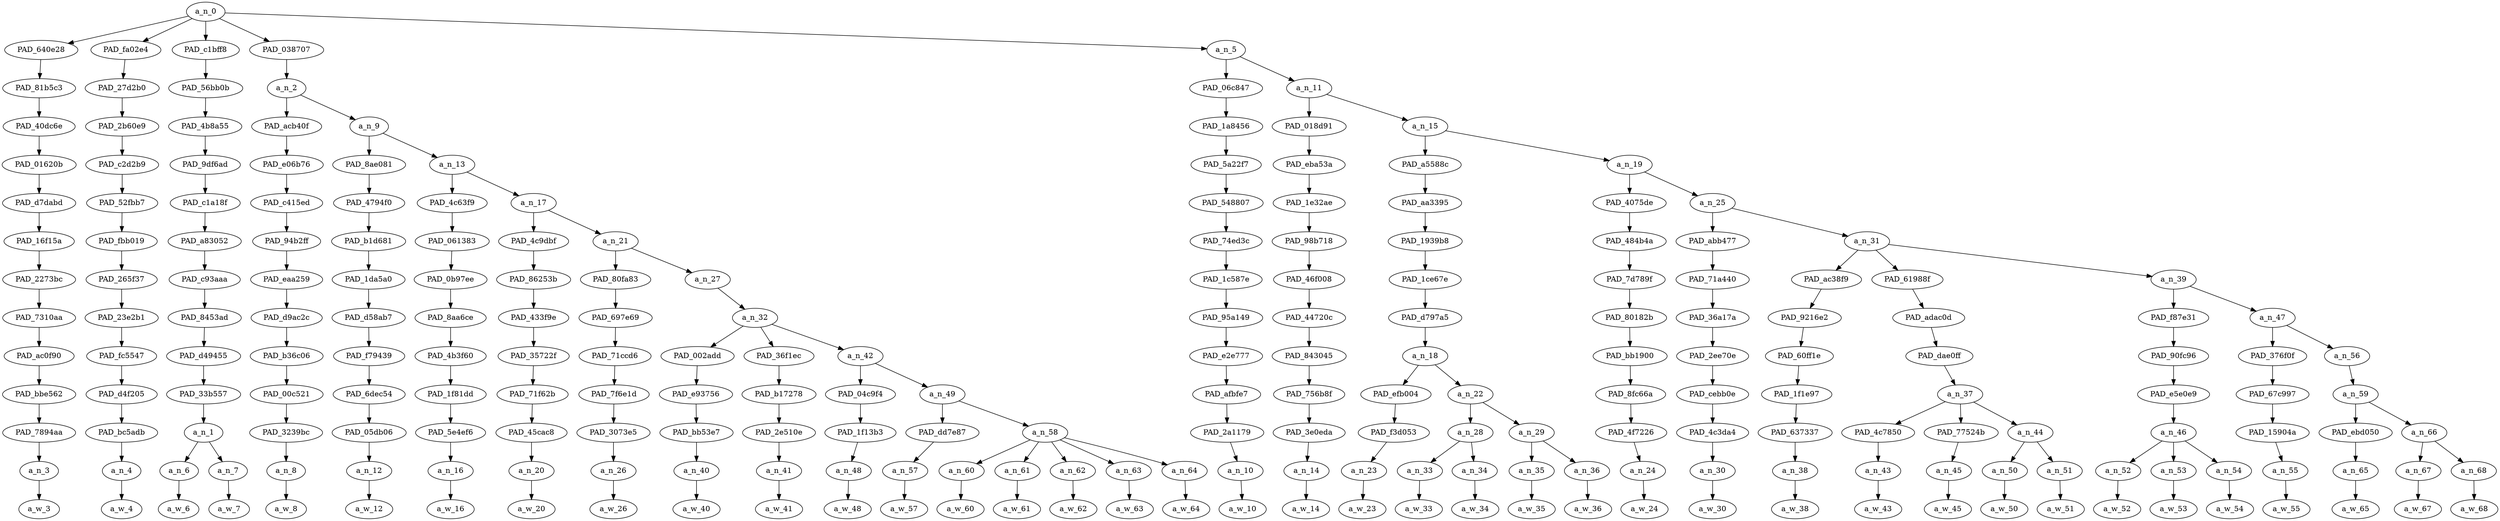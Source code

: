 strict digraph "" {
	a_n_0	[div_dir=-1,
		index=0,
		level=13,
		pos="11.292057291666667,13!",
		text_span="[0, 1, 2, 3, 4, 5, 6, 7, 8, 9, 10, 11, 12, 13, 14, 15, 16, 17, 18, 19, 20, 21, 22, 23, 24, 25, 26, 27, 28, 29, 30, 31, 32, 33, 34, \
35, 36, 37, 38]",
		value=0.99999999];
	PAD_640e28	[div_dir=-1,
		index=2,
		level=12,
		pos="16.0,12!",
		text_span="[16]",
		value=0.01370353];
	a_n_0 -> PAD_640e28;
	PAD_fa02e4	[div_dir=1,
		index=3,
		level=12,
		pos="17.0,12!",
		text_span="[17]",
		value=0.01139956];
	a_n_0 -> PAD_fa02e4;
	PAD_c1bff8	[div_dir=-1,
		index=0,
		level=12,
		pos="0.5,12!",
		text_span="[0, 1]",
		value=0.07426420];
	a_n_0 -> PAD_c1bff8;
	PAD_038707	[div_dir=1,
		index=1,
		level=12,
		pos="3.013020833333333,12!",
		text_span="[2, 3, 4, 5, 6, 7, 8, 9, 10, 11, 12, 13, 14, 15]",
		value=0.31840008];
	a_n_0 -> PAD_038707;
	a_n_5	[div_dir=1,
		index=4,
		level=12,
		pos="19.947265625,12!",
		text_span="[18, 19, 20, 21, 22, 23, 24, 25, 26, 27, 28, 29, 30, 31, 32, 33, 34, 35, 36, 37, 38]",
		value=0.58218072];
	a_n_0 -> a_n_5;
	PAD_81b5c3	[div_dir=-1,
		index=2,
		level=11,
		pos="16.0,11!",
		text_span="[16]",
		value=0.01370353];
	PAD_640e28 -> PAD_81b5c3;
	PAD_40dc6e	[div_dir=-1,
		index=3,
		level=10,
		pos="16.0,10!",
		text_span="[16]",
		value=0.01370353];
	PAD_81b5c3 -> PAD_40dc6e;
	PAD_01620b	[div_dir=-1,
		index=4,
		level=9,
		pos="16.0,9!",
		text_span="[16]",
		value=0.01370353];
	PAD_40dc6e -> PAD_01620b;
	PAD_d7dabd	[div_dir=-1,
		index=5,
		level=8,
		pos="16.0,8!",
		text_span="[16]",
		value=0.01370353];
	PAD_01620b -> PAD_d7dabd;
	PAD_16f15a	[div_dir=-1,
		index=6,
		level=7,
		pos="16.0,7!",
		text_span="[16]",
		value=0.01370353];
	PAD_d7dabd -> PAD_16f15a;
	PAD_2273bc	[div_dir=-1,
		index=7,
		level=6,
		pos="16.0,6!",
		text_span="[16]",
		value=0.01370353];
	PAD_16f15a -> PAD_2273bc;
	PAD_7310aa	[div_dir=-1,
		index=7,
		level=5,
		pos="16.0,5!",
		text_span="[16]",
		value=0.01370353];
	PAD_2273bc -> PAD_7310aa;
	PAD_ac0f90	[div_dir=-1,
		index=9,
		level=4,
		pos="16.0,4!",
		text_span="[16]",
		value=0.01370353];
	PAD_7310aa -> PAD_ac0f90;
	PAD_bbe562	[div_dir=-1,
		index=10,
		level=3,
		pos="16.0,3!",
		text_span="[16]",
		value=0.01370353];
	PAD_ac0f90 -> PAD_bbe562;
	PAD_7894aa	[div_dir=-1,
		index=11,
		level=2,
		pos="16.0,2!",
		text_span="[16]",
		value=0.01370353];
	PAD_bbe562 -> PAD_7894aa;
	a_n_3	[div_dir=-1,
		index=16,
		level=1,
		pos="16.0,1!",
		text_span="[16]",
		value=0.01370353];
	PAD_7894aa -> a_n_3;
	a_w_3	[div_dir=0,
		index=16,
		level=0,
		pos="16,0!",
		text_span="[16]",
		value=we];
	a_n_3 -> a_w_3;
	PAD_27d2b0	[div_dir=1,
		index=3,
		level=11,
		pos="17.0,11!",
		text_span="[17]",
		value=0.01139956];
	PAD_fa02e4 -> PAD_27d2b0;
	PAD_2b60e9	[div_dir=1,
		index=4,
		level=10,
		pos="17.0,10!",
		text_span="[17]",
		value=0.01139956];
	PAD_27d2b0 -> PAD_2b60e9;
	PAD_c2d2b9	[div_dir=1,
		index=5,
		level=9,
		pos="17.0,9!",
		text_span="[17]",
		value=0.01139956];
	PAD_2b60e9 -> PAD_c2d2b9;
	PAD_52fbb7	[div_dir=1,
		index=6,
		level=8,
		pos="17.0,8!",
		text_span="[17]",
		value=0.01139956];
	PAD_c2d2b9 -> PAD_52fbb7;
	PAD_fbb019	[div_dir=1,
		index=7,
		level=7,
		pos="17.0,7!",
		text_span="[17]",
		value=0.01139956];
	PAD_52fbb7 -> PAD_fbb019;
	PAD_265f37	[div_dir=1,
		index=8,
		level=6,
		pos="17.0,6!",
		text_span="[17]",
		value=0.01139956];
	PAD_fbb019 -> PAD_265f37;
	PAD_23e2b1	[div_dir=1,
		index=8,
		level=5,
		pos="17.0,5!",
		text_span="[17]",
		value=0.01139956];
	PAD_265f37 -> PAD_23e2b1;
	PAD_fc5547	[div_dir=1,
		index=10,
		level=4,
		pos="17.0,4!",
		text_span="[17]",
		value=0.01139956];
	PAD_23e2b1 -> PAD_fc5547;
	PAD_d4f205	[div_dir=1,
		index=11,
		level=3,
		pos="17.0,3!",
		text_span="[17]",
		value=0.01139956];
	PAD_fc5547 -> PAD_d4f205;
	PAD_bc5adb	[div_dir=1,
		index=12,
		level=2,
		pos="17.0,2!",
		text_span="[17]",
		value=0.01139956];
	PAD_d4f205 -> PAD_bc5adb;
	a_n_4	[div_dir=1,
		index=17,
		level=1,
		pos="17.0,1!",
		text_span="[17]",
		value=0.01139956];
	PAD_bc5adb -> a_n_4;
	a_w_4	[div_dir=0,
		index=17,
		level=0,
		pos="17,0!",
		text_span="[17]",
		value=already];
	a_n_4 -> a_w_4;
	PAD_56bb0b	[div_dir=-1,
		index=0,
		level=11,
		pos="0.5,11!",
		text_span="[0, 1]",
		value=0.07426420];
	PAD_c1bff8 -> PAD_56bb0b;
	PAD_4b8a55	[div_dir=-1,
		index=0,
		level=10,
		pos="0.5,10!",
		text_span="[0, 1]",
		value=0.07426420];
	PAD_56bb0b -> PAD_4b8a55;
	PAD_9df6ad	[div_dir=-1,
		index=0,
		level=9,
		pos="0.5,9!",
		text_span="[0, 1]",
		value=0.07426420];
	PAD_4b8a55 -> PAD_9df6ad;
	PAD_c1a18f	[div_dir=-1,
		index=0,
		level=8,
		pos="0.5,8!",
		text_span="[0, 1]",
		value=0.07426420];
	PAD_9df6ad -> PAD_c1a18f;
	PAD_a83052	[div_dir=-1,
		index=0,
		level=7,
		pos="0.5,7!",
		text_span="[0, 1]",
		value=0.07426420];
	PAD_c1a18f -> PAD_a83052;
	PAD_c93aaa	[div_dir=-1,
		index=0,
		level=6,
		pos="0.5,6!",
		text_span="[0, 1]",
		value=0.07426420];
	PAD_a83052 -> PAD_c93aaa;
	PAD_8453ad	[div_dir=-1,
		index=0,
		level=5,
		pos="0.5,5!",
		text_span="[0, 1]",
		value=0.07426420];
	PAD_c93aaa -> PAD_8453ad;
	PAD_d49455	[div_dir=-1,
		index=0,
		level=4,
		pos="0.5,4!",
		text_span="[0, 1]",
		value=0.07426420];
	PAD_8453ad -> PAD_d49455;
	PAD_33b557	[div_dir=-1,
		index=0,
		level=3,
		pos="0.5,3!",
		text_span="[0, 1]",
		value=0.07426420];
	PAD_d49455 -> PAD_33b557;
	a_n_1	[div_dir=-1,
		index=0,
		level=2,
		pos="0.5,2!",
		text_span="[0, 1]",
		value=0.07426420];
	PAD_33b557 -> a_n_1;
	a_n_6	[div_dir=-1,
		index=0,
		level=1,
		pos="0.0,1!",
		text_span="[0]",
		value=0.05211908];
	a_n_1 -> a_n_6;
	a_n_7	[div_dir=-1,
		index=1,
		level=1,
		pos="1.0,1!",
		text_span="[1]",
		value=0.02170275];
	a_n_1 -> a_n_7;
	a_w_6	[div_dir=0,
		index=0,
		level=0,
		pos="0,0!",
		text_span="[0]",
		value=ideally];
	a_n_6 -> a_w_6;
	a_w_7	[div_dir=0,
		index=1,
		level=0,
		pos="1,0!",
		text_span="[1]",
		value=yes];
	a_n_7 -> a_w_7;
	a_n_2	[div_dir=1,
		index=1,
		level=11,
		pos="3.013020833333333,11!",
		text_span="[2, 3, 4, 5, 6, 7, 8, 9, 10, 11, 12, 13, 14, 15]",
		value=0.31840008];
	PAD_038707 -> a_n_2;
	PAD_acb40f	[div_dir=1,
		index=1,
		level=10,
		pos="2.0,10!",
		text_span="[2]",
		value=0.01421854];
	a_n_2 -> PAD_acb40f;
	a_n_9	[div_dir=1,
		index=2,
		level=10,
		pos="4.026041666666666,10!",
		text_span="[3, 4, 5, 6, 7, 8, 9, 10, 11, 12, 13, 14, 15]",
		value=0.30413963];
	a_n_2 -> a_n_9;
	PAD_e06b76	[div_dir=1,
		index=1,
		level=9,
		pos="2.0,9!",
		text_span="[2]",
		value=0.01421854];
	PAD_acb40f -> PAD_e06b76;
	PAD_c415ed	[div_dir=1,
		index=1,
		level=8,
		pos="2.0,8!",
		text_span="[2]",
		value=0.01421854];
	PAD_e06b76 -> PAD_c415ed;
	PAD_94b2ff	[div_dir=1,
		index=1,
		level=7,
		pos="2.0,7!",
		text_span="[2]",
		value=0.01421854];
	PAD_c415ed -> PAD_94b2ff;
	PAD_eaa259	[div_dir=1,
		index=1,
		level=6,
		pos="2.0,6!",
		text_span="[2]",
		value=0.01421854];
	PAD_94b2ff -> PAD_eaa259;
	PAD_d9ac2c	[div_dir=1,
		index=1,
		level=5,
		pos="2.0,5!",
		text_span="[2]",
		value=0.01421854];
	PAD_eaa259 -> PAD_d9ac2c;
	PAD_b36c06	[div_dir=1,
		index=1,
		level=4,
		pos="2.0,4!",
		text_span="[2]",
		value=0.01421854];
	PAD_d9ac2c -> PAD_b36c06;
	PAD_00c521	[div_dir=1,
		index=1,
		level=3,
		pos="2.0,3!",
		text_span="[2]",
		value=0.01421854];
	PAD_b36c06 -> PAD_00c521;
	PAD_3239bc	[div_dir=1,
		index=1,
		level=2,
		pos="2.0,2!",
		text_span="[2]",
		value=0.01421854];
	PAD_00c521 -> PAD_3239bc;
	a_n_8	[div_dir=1,
		index=2,
		level=1,
		pos="2.0,1!",
		text_span="[2]",
		value=0.01421854];
	PAD_3239bc -> a_n_8;
	a_w_8	[div_dir=0,
		index=2,
		level=0,
		pos="2,0!",
		text_span="[2]",
		value=when];
	a_n_8 -> a_w_8;
	PAD_8ae081	[div_dir=1,
		index=2,
		level=9,
		pos="3.0,9!",
		text_span="[3]",
		value=0.01481984];
	a_n_9 -> PAD_8ae081;
	a_n_13	[div_dir=1,
		index=3,
		level=9,
		pos="5.052083333333333,9!",
		text_span="[4, 5, 6, 7, 8, 9, 10, 11, 12, 13, 14, 15]",
		value=0.28929173];
	a_n_9 -> a_n_13;
	PAD_4794f0	[div_dir=1,
		index=2,
		level=8,
		pos="3.0,8!",
		text_span="[3]",
		value=0.01481984];
	PAD_8ae081 -> PAD_4794f0;
	PAD_b1d681	[div_dir=1,
		index=2,
		level=7,
		pos="3.0,7!",
		text_span="[3]",
		value=0.01481984];
	PAD_4794f0 -> PAD_b1d681;
	PAD_1da5a0	[div_dir=1,
		index=2,
		level=6,
		pos="3.0,6!",
		text_span="[3]",
		value=0.01481984];
	PAD_b1d681 -> PAD_1da5a0;
	PAD_d58ab7	[div_dir=1,
		index=2,
		level=5,
		pos="3.0,5!",
		text_span="[3]",
		value=0.01481984];
	PAD_1da5a0 -> PAD_d58ab7;
	PAD_f79439	[div_dir=1,
		index=2,
		level=4,
		pos="3.0,4!",
		text_span="[3]",
		value=0.01481984];
	PAD_d58ab7 -> PAD_f79439;
	PAD_6dec54	[div_dir=1,
		index=2,
		level=3,
		pos="3.0,3!",
		text_span="[3]",
		value=0.01481984];
	PAD_f79439 -> PAD_6dec54;
	PAD_05db06	[div_dir=1,
		index=2,
		level=2,
		pos="3.0,2!",
		text_span="[3]",
		value=0.01481984];
	PAD_6dec54 -> PAD_05db06;
	a_n_12	[div_dir=1,
		index=3,
		level=1,
		pos="3.0,1!",
		text_span="[3]",
		value=0.01481984];
	PAD_05db06 -> a_n_12;
	a_w_12	[div_dir=0,
		index=3,
		level=0,
		pos="3,0!",
		text_span="[3]",
		value=push];
	a_n_12 -> a_w_12;
	PAD_4c63f9	[div_dir=1,
		index=3,
		level=8,
		pos="4.0,8!",
		text_span="[4]",
		value=0.01134712];
	a_n_13 -> PAD_4c63f9;
	a_n_17	[div_dir=1,
		index=4,
		level=8,
		pos="6.104166666666666,8!",
		text_span="[5, 6, 7, 8, 9, 10, 11, 12, 13, 14, 15]",
		value=0.27792259];
	a_n_13 -> a_n_17;
	PAD_061383	[div_dir=1,
		index=3,
		level=7,
		pos="4.0,7!",
		text_span="[4]",
		value=0.01134712];
	PAD_4c63f9 -> PAD_061383;
	PAD_0b97ee	[div_dir=1,
		index=3,
		level=6,
		pos="4.0,6!",
		text_span="[4]",
		value=0.01134712];
	PAD_061383 -> PAD_0b97ee;
	PAD_8aa6ce	[div_dir=1,
		index=3,
		level=5,
		pos="4.0,5!",
		text_span="[4]",
		value=0.01134712];
	PAD_0b97ee -> PAD_8aa6ce;
	PAD_4b3f60	[div_dir=1,
		index=3,
		level=4,
		pos="4.0,4!",
		text_span="[4]",
		value=0.01134712];
	PAD_8aa6ce -> PAD_4b3f60;
	PAD_1f81dd	[div_dir=1,
		index=3,
		level=3,
		pos="4.0,3!",
		text_span="[4]",
		value=0.01134712];
	PAD_4b3f60 -> PAD_1f81dd;
	PAD_5e4ef6	[div_dir=1,
		index=3,
		level=2,
		pos="4.0,2!",
		text_span="[4]",
		value=0.01134712];
	PAD_1f81dd -> PAD_5e4ef6;
	a_n_16	[div_dir=1,
		index=4,
		level=1,
		pos="4.0,1!",
		text_span="[4]",
		value=0.01134712];
	PAD_5e4ef6 -> a_n_16;
	a_w_16	[div_dir=0,
		index=4,
		level=0,
		pos="4,0!",
		text_span="[4]",
		value=comes];
	a_n_16 -> a_w_16;
	PAD_4c9dbf	[div_dir=1,
		index=4,
		level=7,
		pos="5.0,7!",
		text_span="[5]",
		value=0.01135959];
	a_n_17 -> PAD_4c9dbf;
	a_n_21	[div_dir=1,
		index=5,
		level=7,
		pos="7.208333333333333,7!",
		text_span="[6, 7, 8, 9, 10, 11, 12, 13, 14, 15]",
		value=0.26655761];
	a_n_17 -> a_n_21;
	PAD_86253b	[div_dir=1,
		index=4,
		level=6,
		pos="5.0,6!",
		text_span="[5]",
		value=0.01135959];
	PAD_4c9dbf -> PAD_86253b;
	PAD_433f9e	[div_dir=1,
		index=4,
		level=5,
		pos="5.0,5!",
		text_span="[5]",
		value=0.01135959];
	PAD_86253b -> PAD_433f9e;
	PAD_35722f	[div_dir=1,
		index=4,
		level=4,
		pos="5.0,4!",
		text_span="[5]",
		value=0.01135959];
	PAD_433f9e -> PAD_35722f;
	PAD_71f62b	[div_dir=1,
		index=4,
		level=3,
		pos="5.0,3!",
		text_span="[5]",
		value=0.01135959];
	PAD_35722f -> PAD_71f62b;
	PAD_45cac8	[div_dir=1,
		index=4,
		level=2,
		pos="5.0,2!",
		text_span="[5]",
		value=0.01135959];
	PAD_71f62b -> PAD_45cac8;
	a_n_20	[div_dir=1,
		index=5,
		level=1,
		pos="5.0,1!",
		text_span="[5]",
		value=0.01135959];
	PAD_45cac8 -> a_n_20;
	a_w_20	[div_dir=0,
		index=5,
		level=0,
		pos="5,0!",
		text_span="[5]",
		value=to];
	a_n_20 -> a_w_20;
	PAD_80fa83	[div_dir=-1,
		index=5,
		level=6,
		pos="6.0,6!",
		text_span="[6]",
		value=0.02240316];
	a_n_21 -> PAD_80fa83;
	a_n_27	[div_dir=1,
		index=6,
		level=6,
		pos="8.416666666666666,6!",
		text_span="[7, 8, 9, 10, 11, 12, 13, 14, 15]",
		value=0.24415142];
	a_n_21 -> a_n_27;
	PAD_697e69	[div_dir=-1,
		index=5,
		level=5,
		pos="6.0,5!",
		text_span="[6]",
		value=0.02240316];
	PAD_80fa83 -> PAD_697e69;
	PAD_71ccd6	[div_dir=-1,
		index=5,
		level=4,
		pos="6.0,4!",
		text_span="[6]",
		value=0.02240316];
	PAD_697e69 -> PAD_71ccd6;
	PAD_7f6e1d	[div_dir=-1,
		index=5,
		level=3,
		pos="6.0,3!",
		text_span="[6]",
		value=0.02240316];
	PAD_71ccd6 -> PAD_7f6e1d;
	PAD_3073e5	[div_dir=-1,
		index=5,
		level=2,
		pos="6.0,2!",
		text_span="[6]",
		value=0.02240316];
	PAD_7f6e1d -> PAD_3073e5;
	a_n_26	[div_dir=-1,
		index=6,
		level=1,
		pos="6.0,1!",
		text_span="[6]",
		value=0.02240316];
	PAD_3073e5 -> a_n_26;
	a_w_26	[div_dir=0,
		index=6,
		level=0,
		pos="6,0!",
		text_span="[6]",
		value=shove];
	a_n_26 -> a_w_26;
	a_n_32	[div_dir=1,
		index=6,
		level=5,
		pos="8.416666666666666,5!",
		text_span="[7, 8, 9, 10, 11, 12, 13, 14, 15]",
		value=0.24414542];
	a_n_27 -> a_n_32;
	PAD_002add	[div_dir=1,
		index=6,
		level=4,
		pos="7.0,4!",
		text_span="[7]",
		value=0.02669686];
	a_n_32 -> PAD_002add;
	PAD_36f1ec	[div_dir=-1,
		index=7,
		level=4,
		pos="8.0,4!",
		text_span="[8]",
		value=0.02067108];
	a_n_32 -> PAD_36f1ec;
	a_n_42	[div_dir=-1,
		index=8,
		level=4,
		pos="10.25,4!",
		text_span="[9, 10, 11, 12, 13, 14, 15]",
		value=0.19677148];
	a_n_32 -> a_n_42;
	PAD_e93756	[div_dir=1,
		index=6,
		level=3,
		pos="7.0,3!",
		text_span="[7]",
		value=0.02669686];
	PAD_002add -> PAD_e93756;
	PAD_bb53e7	[div_dir=1,
		index=6,
		level=2,
		pos="7.0,2!",
		text_span="[7]",
		value=0.02669686];
	PAD_e93756 -> PAD_bb53e7;
	a_n_40	[div_dir=1,
		index=7,
		level=1,
		pos="7.0,1!",
		text_span="[7]",
		value=0.02669686];
	PAD_bb53e7 -> a_n_40;
	a_w_40	[div_dir=0,
		index=7,
		level=0,
		pos="7,0!",
		text_span="[7]",
		value=id];
	a_n_40 -> a_w_40;
	PAD_b17278	[div_dir=-1,
		index=7,
		level=3,
		pos="8.0,3!",
		text_span="[8]",
		value=0.02067108];
	PAD_36f1ec -> PAD_b17278;
	PAD_2e510e	[div_dir=-1,
		index=7,
		level=2,
		pos="8.0,2!",
		text_span="[8]",
		value=0.02067108];
	PAD_b17278 -> PAD_2e510e;
	a_n_41	[div_dir=-1,
		index=8,
		level=1,
		pos="8.0,1!",
		text_span="[8]",
		value=0.02067108];
	PAD_2e510e -> a_n_41;
	a_w_41	[div_dir=0,
		index=8,
		level=0,
		pos="8,0!",
		text_span="[8]",
		value=rather];
	a_n_41 -> a_w_41;
	PAD_04c9f4	[div_dir=-1,
		index=8,
		level=3,
		pos="9.0,3!",
		text_span="[9]",
		value=0.02680622];
	a_n_42 -> PAD_04c9f4;
	a_n_49	[div_dir=1,
		index=9,
		level=3,
		pos="11.5,3!",
		text_span="[10, 11, 12, 13, 14, 15]",
		value=0.16994907];
	a_n_42 -> a_n_49;
	PAD_1f13b3	[div_dir=-1,
		index=8,
		level=2,
		pos="9.0,2!",
		text_span="[9]",
		value=0.02680622];
	PAD_04c9f4 -> PAD_1f13b3;
	a_n_48	[div_dir=-1,
		index=9,
		level=1,
		pos="9.0,1!",
		text_span="[9]",
		value=0.02680622];
	PAD_1f13b3 -> a_n_48;
	a_w_48	[div_dir=0,
		index=9,
		level=0,
		pos="9,0!",
		text_span="[9]",
		value=live];
	a_n_48 -> a_w_48;
	PAD_dd7e87	[div_dir=-1,
		index=9,
		level=2,
		pos="10.0,2!",
		text_span="[10]",
		value=0.01237626];
	a_n_49 -> PAD_dd7e87;
	a_n_58	[div_dir=1,
		index=10,
		level=2,
		pos="13.0,2!",
		text_span="[11, 12, 13, 14, 15]",
		value=0.15755033];
	a_n_49 -> a_n_58;
	a_n_57	[div_dir=-1,
		index=10,
		level=1,
		pos="10.0,1!",
		text_span="[10]",
		value=0.01237626];
	PAD_dd7e87 -> a_n_57;
	a_w_57	[div_dir=0,
		index=10,
		level=0,
		pos="10,0!",
		text_span="[10]",
		value=in];
	a_n_57 -> a_w_57;
	a_n_60	[div_dir=-1,
		index=11,
		level=1,
		pos="11.0,1!",
		text_span="[11]",
		value=0.01608822];
	a_n_58 -> a_n_60;
	a_n_61	[div_dir=1,
		index=12,
		level=1,
		pos="12.0,1!",
		text_span="[12]",
		value=0.04888466];
	a_n_58 -> a_n_61;
	a_n_62	[div_dir=-1,
		index=13,
		level=1,
		pos="13.0,1!",
		text_span="[13]",
		value=0.03948303];
	a_n_58 -> a_n_62;
	a_n_63	[div_dir=1,
		index=14,
		level=1,
		pos="14.0,1!",
		text_span="[14]",
		value=0.02982715];
	a_n_58 -> a_n_63;
	a_n_64	[div_dir=-1,
		index=15,
		level=1,
		pos="15.0,1!",
		text_span="[15]",
		value=0.02323857];
	a_n_58 -> a_n_64;
	a_w_60	[div_dir=0,
		index=11,
		level=0,
		pos="11,0!",
		text_span="[11]",
		value=a];
	a_n_60 -> a_w_60;
	a_w_61	[div_dir=0,
		index=12,
		level=0,
		pos="12,0!",
		text_span="[12]",
		value=white];
	a_n_61 -> a_w_61;
	a_w_62	[div_dir=0,
		index=13,
		level=0,
		pos="13,0!",
		text_span="[13]",
		value=run];
	a_n_62 -> a_w_62;
	a_w_63	[div_dir=0,
		index=14,
		level=0,
		pos="14,0!",
		text_span="[14]",
		value=city];
	a_n_63 -> a_w_63;
	a_w_64	[div_dir=0,
		index=15,
		level=0,
		pos="15,0!",
		text_span="[15]",
		value=country];
	a_n_64 -> a_w_64;
	PAD_06c847	[div_dir=1,
		index=4,
		level=11,
		pos="18.0,11!",
		text_span="[18]",
		value=0.00984847];
	a_n_5 -> PAD_06c847;
	a_n_11	[div_dir=1,
		index=5,
		level=11,
		pos="21.89453125,11!",
		text_span="[19, 20, 21, 22, 23, 24, 25, 26, 27, 28, 29, 30, 31, 32, 33, 34, 35, 36, 37, 38]",
		value=0.57230489];
	a_n_5 -> a_n_11;
	PAD_1a8456	[div_dir=1,
		index=5,
		level=10,
		pos="18.0,10!",
		text_span="[18]",
		value=0.00984847];
	PAD_06c847 -> PAD_1a8456;
	PAD_5a22f7	[div_dir=1,
		index=6,
		level=9,
		pos="18.0,9!",
		text_span="[18]",
		value=0.00984847];
	PAD_1a8456 -> PAD_5a22f7;
	PAD_548807	[div_dir=1,
		index=7,
		level=8,
		pos="18.0,8!",
		text_span="[18]",
		value=0.00984847];
	PAD_5a22f7 -> PAD_548807;
	PAD_74ed3c	[div_dir=1,
		index=8,
		level=7,
		pos="18.0,7!",
		text_span="[18]",
		value=0.00984847];
	PAD_548807 -> PAD_74ed3c;
	PAD_1c587e	[div_dir=1,
		index=9,
		level=6,
		pos="18.0,6!",
		text_span="[18]",
		value=0.00984847];
	PAD_74ed3c -> PAD_1c587e;
	PAD_95a149	[div_dir=1,
		index=9,
		level=5,
		pos="18.0,5!",
		text_span="[18]",
		value=0.00984847];
	PAD_1c587e -> PAD_95a149;
	PAD_e2e777	[div_dir=1,
		index=11,
		level=4,
		pos="18.0,4!",
		text_span="[18]",
		value=0.00984847];
	PAD_95a149 -> PAD_e2e777;
	PAD_afbfe7	[div_dir=1,
		index=12,
		level=3,
		pos="18.0,3!",
		text_span="[18]",
		value=0.00984847];
	PAD_e2e777 -> PAD_afbfe7;
	PAD_2a1179	[div_dir=1,
		index=13,
		level=2,
		pos="18.0,2!",
		text_span="[18]",
		value=0.00984847];
	PAD_afbfe7 -> PAD_2a1179;
	a_n_10	[div_dir=1,
		index=18,
		level=1,
		pos="18.0,1!",
		text_span="[18]",
		value=0.00984847];
	PAD_2a1179 -> a_n_10;
	a_w_10	[div_dir=0,
		index=18,
		level=0,
		pos="18,0!",
		text_span="[18]",
		value=know];
	a_n_10 -> a_w_10;
	PAD_018d91	[div_dir=-1,
		index=6,
		level=10,
		pos="19.0,10!",
		text_span="[19]",
		value=0.01416984];
	a_n_11 -> PAD_018d91;
	a_n_15	[div_dir=1,
		index=7,
		level=10,
		pos="24.7890625,10!",
		text_span="[20, 21, 22, 23, 24, 25, 26, 27, 28, 29, 30, 31, 32, 33, 34, 35, 36, 37, 38]",
		value=0.55810744];
	a_n_11 -> a_n_15;
	PAD_eba53a	[div_dir=-1,
		index=7,
		level=9,
		pos="19.0,9!",
		text_span="[19]",
		value=0.01416984];
	PAD_018d91 -> PAD_eba53a;
	PAD_1e32ae	[div_dir=-1,
		index=8,
		level=8,
		pos="19.0,8!",
		text_span="[19]",
		value=0.01416984];
	PAD_eba53a -> PAD_1e32ae;
	PAD_98b718	[div_dir=-1,
		index=9,
		level=7,
		pos="19.0,7!",
		text_span="[19]",
		value=0.01416984];
	PAD_1e32ae -> PAD_98b718;
	PAD_46f008	[div_dir=-1,
		index=10,
		level=6,
		pos="19.0,6!",
		text_span="[19]",
		value=0.01416984];
	PAD_98b718 -> PAD_46f008;
	PAD_44720c	[div_dir=-1,
		index=10,
		level=5,
		pos="19.0,5!",
		text_span="[19]",
		value=0.01416984];
	PAD_46f008 -> PAD_44720c;
	PAD_843045	[div_dir=-1,
		index=12,
		level=4,
		pos="19.0,4!",
		text_span="[19]",
		value=0.01416984];
	PAD_44720c -> PAD_843045;
	PAD_756b8f	[div_dir=-1,
		index=13,
		level=3,
		pos="19.0,3!",
		text_span="[19]",
		value=0.01416984];
	PAD_843045 -> PAD_756b8f;
	PAD_3e0eda	[div_dir=-1,
		index=14,
		level=2,
		pos="19.0,2!",
		text_span="[19]",
		value=0.01416984];
	PAD_756b8f -> PAD_3e0eda;
	a_n_14	[div_dir=-1,
		index=19,
		level=1,
		pos="19.0,1!",
		text_span="[19]",
		value=0.01416984];
	PAD_3e0eda -> a_n_14;
	a_w_14	[div_dir=0,
		index=19,
		level=0,
		pos="19,0!",
		text_span="[19]",
		value=what];
	a_n_14 -> a_w_14;
	PAD_a5588c	[div_dir=1,
		index=8,
		level=9,
		pos="22.75,9!",
		text_span="[20, 21, 22, 23, 24]",
		value=0.20617740];
	a_n_15 -> PAD_a5588c;
	a_n_19	[div_dir=1,
		index=9,
		level=9,
		pos="26.828125,9!",
		text_span="[25, 26, 27, 28, 29, 30, 31, 32, 33, 34, 35, 36, 37, 38]",
		value=0.35189473];
	a_n_15 -> a_n_19;
	PAD_aa3395	[div_dir=1,
		index=9,
		level=8,
		pos="22.75,8!",
		text_span="[20, 21, 22, 23, 24]",
		value=0.20617740];
	PAD_a5588c -> PAD_aa3395;
	PAD_1939b8	[div_dir=1,
		index=10,
		level=7,
		pos="22.75,7!",
		text_span="[20, 21, 22, 23, 24]",
		value=0.20617740];
	PAD_aa3395 -> PAD_1939b8;
	PAD_1ce67e	[div_dir=1,
		index=11,
		level=6,
		pos="22.75,6!",
		text_span="[20, 21, 22, 23, 24]",
		value=0.20617740];
	PAD_1939b8 -> PAD_1ce67e;
	PAD_d797a5	[div_dir=1,
		index=11,
		level=5,
		pos="22.75,5!",
		text_span="[20, 21, 22, 23, 24]",
		value=0.20617740];
	PAD_1ce67e -> PAD_d797a5;
	a_n_18	[div_dir=1,
		index=13,
		level=4,
		pos="22.75,4!",
		text_span="[20, 21, 22, 23, 24]",
		value=0.20617740];
	PAD_d797a5 -> a_n_18;
	PAD_efb004	[div_dir=1,
		index=15,
		level=3,
		pos="24.0,3!",
		text_span="[24]",
		value=0.03872730];
	a_n_18 -> PAD_efb004;
	a_n_22	[div_dir=1,
		index=14,
		level=3,
		pos="21.5,3!",
		text_span="[20, 21, 22, 23]",
		value=0.16738992];
	a_n_18 -> a_n_22;
	PAD_f3d053	[div_dir=1,
		index=17,
		level=2,
		pos="24.0,2!",
		text_span="[24]",
		value=0.03872730];
	PAD_efb004 -> PAD_f3d053;
	a_n_23	[div_dir=1,
		index=24,
		level=1,
		pos="24.0,1!",
		text_span="[24]",
		value=0.03872730];
	PAD_f3d053 -> a_n_23;
	a_w_23	[div_dir=0,
		index=24,
		level=0,
		pos="24,0!",
		text_span="[24]",
		value=scenario];
	a_n_23 -> a_w_23;
	a_n_28	[div_dir=1,
		index=15,
		level=2,
		pos="20.5,2!",
		text_span="[20, 21]",
		value=0.05433280];
	a_n_22 -> a_n_28;
	a_n_29	[div_dir=-1,
		index=16,
		level=2,
		pos="22.5,2!",
		text_span="[22, 23]",
		value=0.11305177];
	a_n_22 -> a_n_29;
	a_n_33	[div_dir=-1,
		index=20,
		level=1,
		pos="20.0,1!",
		text_span="[20]",
		value=0.01421025];
	a_n_28 -> a_n_33;
	a_n_34	[div_dir=1,
		index=21,
		level=1,
		pos="21.0,1!",
		text_span="[21]",
		value=0.04000688];
	a_n_28 -> a_n_34;
	a_w_33	[div_dir=0,
		index=20,
		level=0,
		pos="20,0!",
		text_span="[20]",
		value=a1];
	a_n_33 -> a_w_33;
	a_w_34	[div_dir=0,
		index=21,
		level=0,
		pos="21,0!",
		text_span="[21]",
		value=planet];
	a_n_34 -> a_w_34;
	a_n_35	[div_dir=1,
		index=22,
		level=1,
		pos="22.0,1!",
		text_span="[22]",
		value=0.02559558];
	a_n_29 -> a_n_35;
	a_n_36	[div_dir=-1,
		index=23,
		level=1,
		pos="23.0,1!",
		text_span="[23]",
		value=0.08734558];
	a_n_29 -> a_n_36;
	a_w_35	[div_dir=0,
		index=22,
		level=0,
		pos="22,0!",
		text_span="[22]",
		value=of];
	a_n_35 -> a_w_35;
	a_w_36	[div_dir=0,
		index=23,
		level=0,
		pos="23,0!",
		text_span="[23]",
		value=apes];
	a_n_36 -> a_w_36;
	PAD_4075de	[div_dir=-1,
		index=10,
		level=8,
		pos="25.0,8!",
		text_span="[25]",
		value=0.01701677];
	a_n_19 -> PAD_4075de;
	a_n_25	[div_dir=1,
		index=11,
		level=8,
		pos="28.65625,8!",
		text_span="[26, 27, 28, 29, 30, 31, 32, 33, 34, 35, 36, 37, 38]",
		value=0.33487068];
	a_n_19 -> a_n_25;
	PAD_484b4a	[div_dir=-1,
		index=11,
		level=7,
		pos="25.0,7!",
		text_span="[25]",
		value=0.01701677];
	PAD_4075de -> PAD_484b4a;
	PAD_7d789f	[div_dir=-1,
		index=12,
		level=6,
		pos="25.0,6!",
		text_span="[25]",
		value=0.01701677];
	PAD_484b4a -> PAD_7d789f;
	PAD_80182b	[div_dir=-1,
		index=12,
		level=5,
		pos="25.0,5!",
		text_span="[25]",
		value=0.01701677];
	PAD_7d789f -> PAD_80182b;
	PAD_bb1900	[div_dir=-1,
		index=14,
		level=4,
		pos="25.0,4!",
		text_span="[25]",
		value=0.01701677];
	PAD_80182b -> PAD_bb1900;
	PAD_8fc66a	[div_dir=-1,
		index=16,
		level=3,
		pos="25.0,3!",
		text_span="[25]",
		value=0.01701677];
	PAD_bb1900 -> PAD_8fc66a;
	PAD_4f7226	[div_dir=-1,
		index=18,
		level=2,
		pos="25.0,2!",
		text_span="[25]",
		value=0.01701677];
	PAD_8fc66a -> PAD_4f7226;
	a_n_24	[div_dir=-1,
		index=25,
		level=1,
		pos="25.0,1!",
		text_span="[25]",
		value=0.01701677];
	PAD_4f7226 -> a_n_24;
	a_w_24	[div_dir=0,
		index=25,
		level=0,
		pos="25,0!",
		text_span="[25]",
		value=looks];
	a_n_24 -> a_w_24;
	PAD_abb477	[div_dir=-1,
		index=12,
		level=7,
		pos="26.0,7!",
		text_span="[26]",
		value=0.01325521];
	a_n_25 -> PAD_abb477;
	a_n_31	[div_dir=1,
		index=13,
		level=7,
		pos="31.3125,7!",
		text_span="[27, 28, 29, 30, 31, 32, 33, 34, 35, 36, 37, 38]",
		value=0.32160579];
	a_n_25 -> a_n_31;
	PAD_71a440	[div_dir=-1,
		index=13,
		level=6,
		pos="26.0,6!",
		text_span="[26]",
		value=0.01325521];
	PAD_abb477 -> PAD_71a440;
	PAD_36a17a	[div_dir=-1,
		index=13,
		level=5,
		pos="26.0,5!",
		text_span="[26]",
		value=0.01325521];
	PAD_71a440 -> PAD_36a17a;
	PAD_2ee70e	[div_dir=-1,
		index=15,
		level=4,
		pos="26.0,4!",
		text_span="[26]",
		value=0.01325521];
	PAD_36a17a -> PAD_2ee70e;
	PAD_cebb0e	[div_dir=-1,
		index=17,
		level=3,
		pos="26.0,3!",
		text_span="[26]",
		value=0.01325521];
	PAD_2ee70e -> PAD_cebb0e;
	PAD_4c3da4	[div_dir=-1,
		index=19,
		level=2,
		pos="26.0,2!",
		text_span="[26]",
		value=0.01325521];
	PAD_cebb0e -> PAD_4c3da4;
	a_n_30	[div_dir=-1,
		index=26,
		level=1,
		pos="26.0,1!",
		text_span="[26]",
		value=0.01325521];
	PAD_4c3da4 -> a_n_30;
	a_w_30	[div_dir=0,
		index=26,
		level=0,
		pos="26,0!",
		text_span="[26]",
		value=like];
	a_n_30 -> a_w_30;
	PAD_ac38f9	[div_dir=1,
		index=15,
		level=6,
		pos="31.0,6!",
		text_span="[31]",
		value=0.03363080];
	a_n_31 -> PAD_ac38f9;
	PAD_61988f	[div_dir=1,
		index=14,
		level=6,
		pos="28.5,6!",
		text_span="[27, 28, 29, 30]",
		value=0.10311312];
	a_n_31 -> PAD_61988f;
	a_n_39	[div_dir=-1,
		index=16,
		level=6,
		pos="34.4375,6!",
		text_span="[32, 33, 34, 35, 36, 37, 38]",
		value=0.18483612];
	a_n_31 -> a_n_39;
	PAD_9216e2	[div_dir=1,
		index=15,
		level=5,
		pos="31.0,5!",
		text_span="[31]",
		value=0.03363080];
	PAD_ac38f9 -> PAD_9216e2;
	PAD_60ff1e	[div_dir=1,
		index=17,
		level=4,
		pos="31.0,4!",
		text_span="[31]",
		value=0.03363080];
	PAD_9216e2 -> PAD_60ff1e;
	PAD_1f1e97	[div_dir=1,
		index=19,
		level=3,
		pos="31.0,3!",
		text_span="[31]",
		value=0.03363080];
	PAD_60ff1e -> PAD_1f1e97;
	PAD_637337	[div_dir=1,
		index=23,
		level=2,
		pos="31.0,2!",
		text_span="[31]",
		value=0.03363080];
	PAD_1f1e97 -> PAD_637337;
	a_n_38	[div_dir=1,
		index=31,
		level=1,
		pos="31.0,1!",
		text_span="[31]",
		value=0.03363080];
	PAD_637337 -> a_n_38;
	a_w_38	[div_dir=0,
		index=31,
		level=0,
		pos="31,0!",
		text_span="[31]",
		value=and];
	a_n_38 -> a_w_38;
	PAD_adac0d	[div_dir=1,
		index=14,
		level=5,
		pos="28.5,5!",
		text_span="[27, 28, 29, 30]",
		value=0.10311312];
	PAD_61988f -> PAD_adac0d;
	PAD_dae0ff	[div_dir=1,
		index=16,
		level=4,
		pos="28.5,4!",
		text_span="[27, 28, 29, 30]",
		value=0.10311312];
	PAD_adac0d -> PAD_dae0ff;
	a_n_37	[div_dir=1,
		index=18,
		level=3,
		pos="28.5,3!",
		text_span="[27, 28, 29, 30]",
		value=0.10311312];
	PAD_dae0ff -> a_n_37;
	PAD_4c7850	[div_dir=-1,
		index=20,
		level=2,
		pos="27.0,2!",
		text_span="[27]",
		value=0.02279216];
	a_n_37 -> PAD_4c7850;
	PAD_77524b	[div_dir=-1,
		index=22,
		level=2,
		pos="30.0,2!",
		text_span="[30]",
		value=0.02221490];
	a_n_37 -> PAD_77524b;
	a_n_44	[div_dir=1,
		index=21,
		level=2,
		pos="28.5,2!",
		text_span="[28, 29]",
		value=0.05808421];
	a_n_37 -> a_n_44;
	a_n_43	[div_dir=-1,
		index=27,
		level=1,
		pos="27.0,1!",
		text_span="[27]",
		value=0.02279216];
	PAD_4c7850 -> a_n_43;
	a_w_43	[div_dir=0,
		index=27,
		level=0,
		pos="27,0!",
		text_span="[27]",
		value=baltimore];
	a_n_43 -> a_w_43;
	a_n_45	[div_dir=-1,
		index=30,
		level=1,
		pos="30.0,1!",
		text_span="[30]",
		value=0.02221490];
	PAD_77524b -> a_n_45;
	a_w_45	[div_dir=0,
		index=30,
		level=0,
		pos="30,0!",
		text_span="[30]",
		value=detroit];
	a_n_45 -> a_w_45;
	a_n_50	[div_dir=-1,
		index=28,
		level=1,
		pos="28.0,1!",
		text_span="[28]",
		value=0.01964925];
	a_n_44 -> a_n_50;
	a_n_51	[div_dir=1,
		index=29,
		level=1,
		pos="29.0,1!",
		text_span="[29]",
		value=0.03836840];
	a_n_44 -> a_n_51;
	a_w_50	[div_dir=0,
		index=28,
		level=0,
		pos="28,0!",
		text_span="[28]",
		value=chicago];
	a_n_50 -> a_w_50;
	a_w_51	[div_dir=0,
		index=29,
		level=0,
		pos="29,0!",
		text_span="[29]",
		value=philly];
	a_n_51 -> a_w_51;
	PAD_f87e31	[div_dir=1,
		index=16,
		level=5,
		pos="33.0,5!",
		text_span="[32, 33, 34]",
		value=0.07373144];
	a_n_39 -> PAD_f87e31;
	a_n_47	[div_dir=-1,
		index=17,
		level=5,
		pos="35.875,5!",
		text_span="[35, 36, 37, 38]",
		value=0.11110352];
	a_n_39 -> a_n_47;
	PAD_90fc96	[div_dir=1,
		index=18,
		level=4,
		pos="33.0,4!",
		text_span="[32, 33, 34]",
		value=0.07373144];
	PAD_f87e31 -> PAD_90fc96;
	PAD_e5e0e9	[div_dir=1,
		index=20,
		level=3,
		pos="33.0,3!",
		text_span="[32, 33, 34]",
		value=0.07373144];
	PAD_90fc96 -> PAD_e5e0e9;
	a_n_46	[div_dir=1,
		index=24,
		level=2,
		pos="33.0,2!",
		text_span="[32, 33, 34]",
		value=0.07373144];
	PAD_e5e0e9 -> a_n_46;
	a_n_52	[div_dir=-1,
		index=32,
		level=1,
		pos="32.0,1!",
		text_span="[32]",
		value=0.01723086];
	a_n_46 -> a_n_52;
	a_n_53	[div_dir=1,
		index=33,
		level=1,
		pos="33.0,1!",
		text_span="[33]",
		value=0.02450555];
	a_n_46 -> a_n_53;
	a_n_54	[div_dir=1,
		index=34,
		level=1,
		pos="34.0,1!",
		text_span="[34]",
		value=0.03189879];
	a_n_46 -> a_n_54;
	a_w_52	[div_dir=0,
		index=32,
		level=0,
		pos="32,0!",
		text_span="[32]",
		value=every];
	a_n_52 -> a_w_52;
	a_w_53	[div_dir=0,
		index=33,
		level=0,
		pos="33,0!",
		text_span="[33]",
		value=suburban];
	a_n_53 -> a_w_53;
	a_w_54	[div_dir=0,
		index=34,
		level=0,
		pos="34,0!",
		text_span="[34]",
		value=mall];
	a_n_54 -> a_w_54;
	PAD_376f0f	[div_dir=1,
		index=19,
		level=4,
		pos="35.0,4!",
		text_span="[35]",
		value=0.02064378];
	a_n_47 -> PAD_376f0f;
	a_n_56	[div_dir=-1,
		index=20,
		level=4,
		pos="36.75,4!",
		text_span="[36, 37, 38]",
		value=0.09038566];
	a_n_47 -> a_n_56;
	PAD_67c997	[div_dir=1,
		index=21,
		level=3,
		pos="35.0,3!",
		text_span="[35]",
		value=0.02064378];
	PAD_376f0f -> PAD_67c997;
	PAD_15904a	[div_dir=1,
		index=25,
		level=2,
		pos="35.0,2!",
		text_span="[35]",
		value=0.02064378];
	PAD_67c997 -> PAD_15904a;
	a_n_55	[div_dir=1,
		index=35,
		level=1,
		pos="35.0,1!",
		text_span="[35]",
		value=0.02064378];
	PAD_15904a -> a_n_55;
	a_w_55	[div_dir=0,
		index=35,
		level=0,
		pos="35,0!",
		text_span="[35]",
		value=failing];
	a_n_55 -> a_w_55;
	a_n_59	[div_dir=-1,
		index=22,
		level=3,
		pos="36.75,3!",
		text_span="[36, 37, 38]",
		value=0.09028006];
	a_n_56 -> a_n_59;
	PAD_ebd050	[div_dir=-1,
		index=26,
		level=2,
		pos="36.0,2!",
		text_span="[36]",
		value=0.01268926];
	a_n_59 -> PAD_ebd050;
	a_n_66	[div_dir=-1,
		index=27,
		level=2,
		pos="37.5,2!",
		text_span="[37, 38]",
		value=0.07748519];
	a_n_59 -> a_n_66;
	a_n_65	[div_dir=-1,
		index=36,
		level=1,
		pos="36.0,1!",
		text_span="[36]",
		value=0.01268926];
	PAD_ebd050 -> a_n_65;
	a_w_65	[div_dir=0,
		index=36,
		level=0,
		pos="36,0!",
		text_span="[36]",
		value=to1];
	a_n_65 -> a_w_65;
	a_n_67	[div_dir=1,
		index=37,
		level=1,
		pos="37.0,1!",
		text_span="[37]",
		value=0.04427558];
	a_n_66 -> a_n_67;
	a_n_68	[div_dir=-1,
		index=38,
		level=1,
		pos="38.0,1!",
		text_span="[38]",
		value=0.03310295];
	a_n_66 -> a_n_68;
	a_w_67	[div_dir=0,
		index=37,
		level=0,
		pos="37,0!",
		text_span="[37]",
		value=shoo];
	a_n_67 -> a_w_67;
	a_w_68	[div_dir=0,
		index=38,
		level=0,
		pos="38,0!",
		text_span="[38]",
		value=flies];
	a_n_68 -> a_w_68;
}
